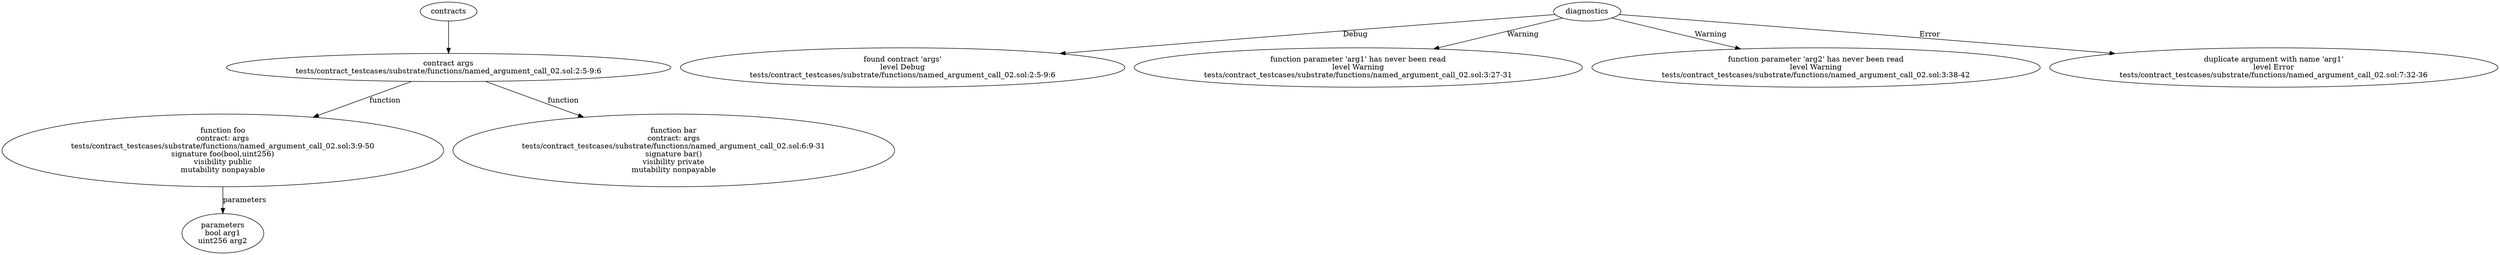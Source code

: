 strict digraph "tests/contract_testcases/substrate/functions/named_argument_call_02.sol" {
	contract [label="contract args\ntests/contract_testcases/substrate/functions/named_argument_call_02.sol:2:5-9:6"]
	foo [label="function foo\ncontract: args\ntests/contract_testcases/substrate/functions/named_argument_call_02.sol:3:9-50\nsignature foo(bool,uint256)\nvisibility public\nmutability nonpayable"]
	parameters [label="parameters\nbool arg1\nuint256 arg2"]
	bar [label="function bar\ncontract: args\ntests/contract_testcases/substrate/functions/named_argument_call_02.sol:6:9-31\nsignature bar()\nvisibility private\nmutability nonpayable"]
	diagnostic [label="found contract 'args'\nlevel Debug\ntests/contract_testcases/substrate/functions/named_argument_call_02.sol:2:5-9:6"]
	diagnostic_7 [label="function parameter 'arg1' has never been read\nlevel Warning\ntests/contract_testcases/substrate/functions/named_argument_call_02.sol:3:27-31"]
	diagnostic_8 [label="function parameter 'arg2' has never been read\nlevel Warning\ntests/contract_testcases/substrate/functions/named_argument_call_02.sol:3:38-42"]
	diagnostic_9 [label="duplicate argument with name 'arg1'\nlevel Error\ntests/contract_testcases/substrate/functions/named_argument_call_02.sol:7:32-36"]
	contracts -> contract
	contract -> foo [label="function"]
	foo -> parameters [label="parameters"]
	contract -> bar [label="function"]
	diagnostics -> diagnostic [label="Debug"]
	diagnostics -> diagnostic_7 [label="Warning"]
	diagnostics -> diagnostic_8 [label="Warning"]
	diagnostics -> diagnostic_9 [label="Error"]
}

